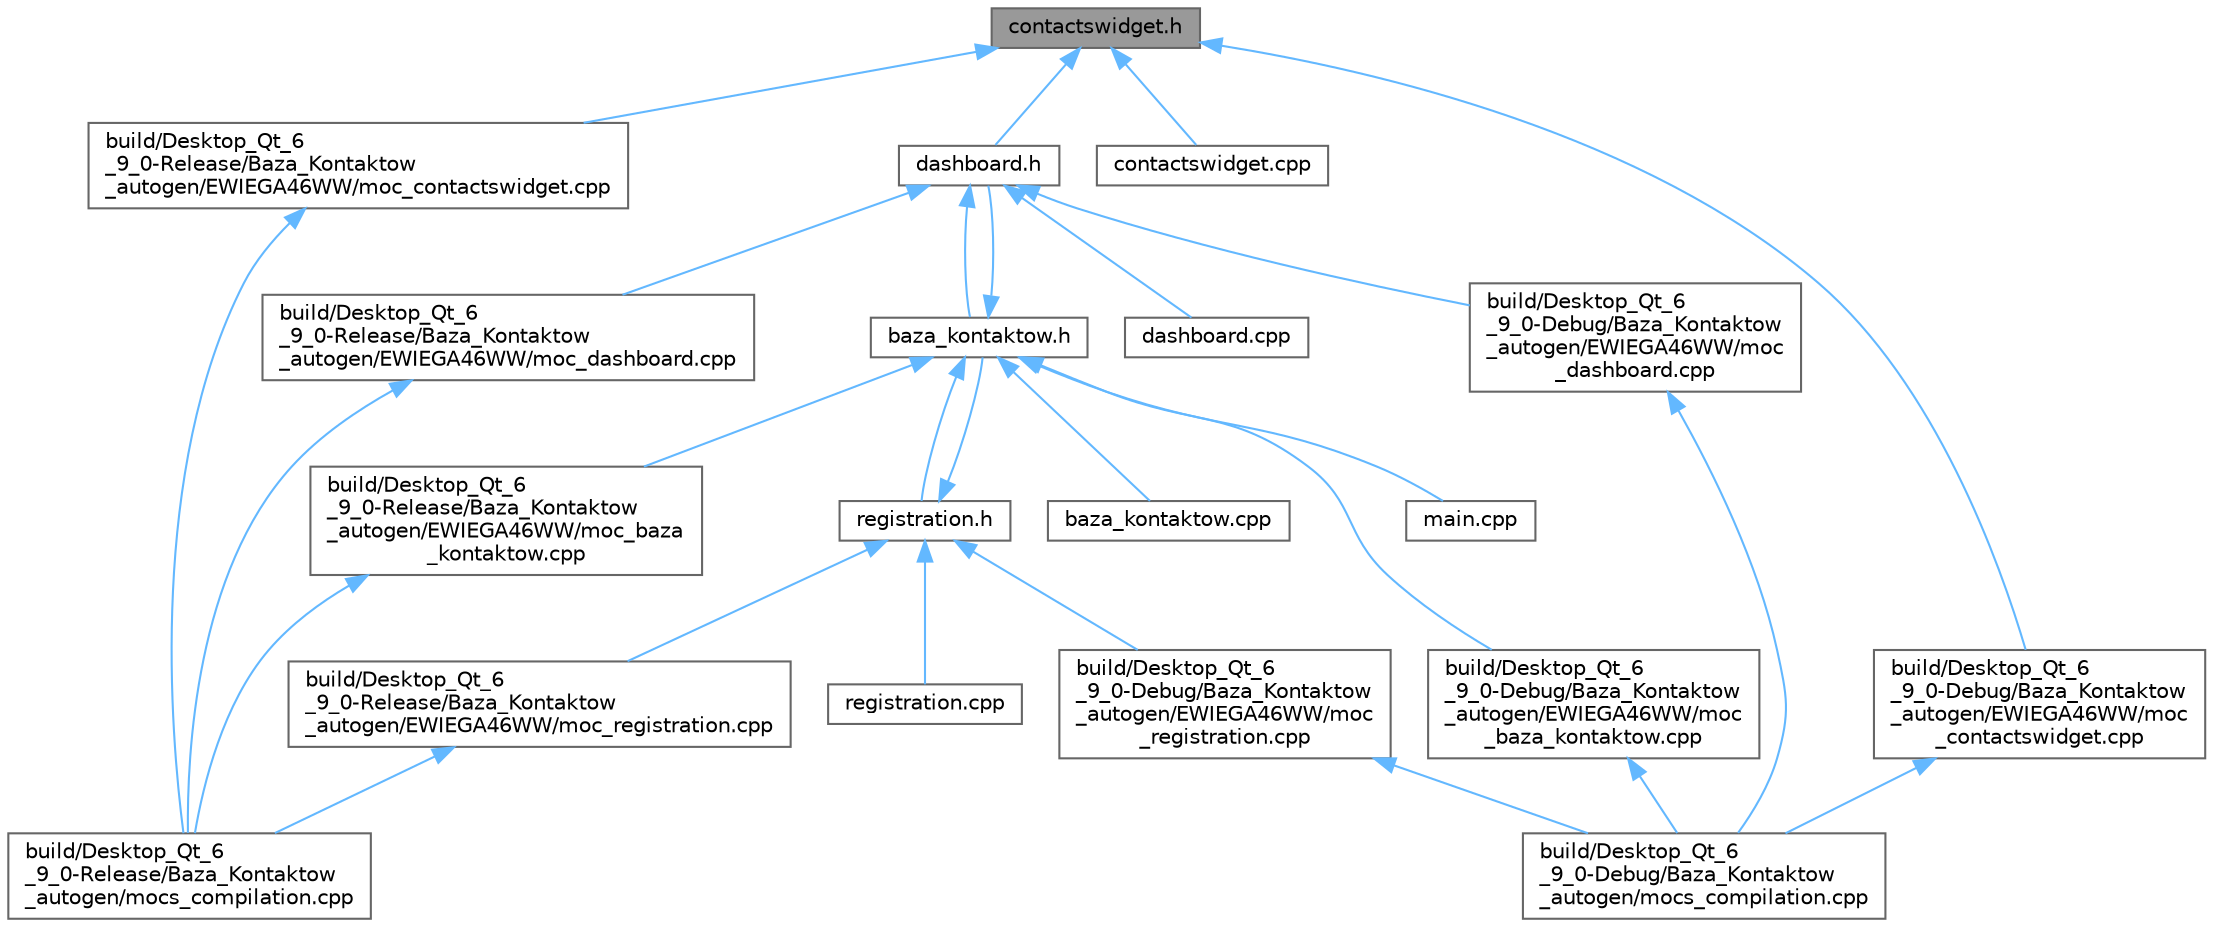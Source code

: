 digraph "contactswidget.h"
{
 // LATEX_PDF_SIZE
  bgcolor="transparent";
  edge [fontname=Helvetica,fontsize=10,labelfontname=Helvetica,labelfontsize=10];
  node [fontname=Helvetica,fontsize=10,shape=box,height=0.2,width=0.4];
  Node1 [id="Node000001",label="contactswidget.h",height=0.2,width=0.4,color="gray40", fillcolor="grey60", style="filled", fontcolor="black",tooltip=" "];
  Node1 -> Node2 [id="edge1_Node000001_Node000002",dir="back",color="steelblue1",style="solid",tooltip=" "];
  Node2 [id="Node000002",label="build/Desktop_Qt_6\l_9_0-Debug/Baza_Kontaktow\l_autogen/EWIEGA46WW/moc\l_contactswidget.cpp",height=0.2,width=0.4,color="grey40", fillcolor="white", style="filled",URL="$Desktop__Qt__6__9__0-Debug_2Baza__Kontaktow__autogen_2EWIEGA46WW_2moc__contactswidget_8cpp.html",tooltip=" "];
  Node2 -> Node3 [id="edge2_Node000002_Node000003",dir="back",color="steelblue1",style="solid",tooltip=" "];
  Node3 [id="Node000003",label="build/Desktop_Qt_6\l_9_0-Debug/Baza_Kontaktow\l_autogen/mocs_compilation.cpp",height=0.2,width=0.4,color="grey40", fillcolor="white", style="filled",URL="$Desktop__Qt__6__9__0-Debug_2Baza__Kontaktow__autogen_2mocs__compilation_8cpp.html",tooltip=" "];
  Node1 -> Node4 [id="edge3_Node000001_Node000004",dir="back",color="steelblue1",style="solid",tooltip=" "];
  Node4 [id="Node000004",label="build/Desktop_Qt_6\l_9_0-Release/Baza_Kontaktow\l_autogen/EWIEGA46WW/moc_contactswidget.cpp",height=0.2,width=0.4,color="grey40", fillcolor="white", style="filled",URL="$Desktop__Qt__6__9__0-Release_2Baza__Kontaktow__autogen_2EWIEGA46WW_2moc__contactswidget_8cpp.html",tooltip=" "];
  Node4 -> Node5 [id="edge4_Node000004_Node000005",dir="back",color="steelblue1",style="solid",tooltip=" "];
  Node5 [id="Node000005",label="build/Desktop_Qt_6\l_9_0-Release/Baza_Kontaktow\l_autogen/mocs_compilation.cpp",height=0.2,width=0.4,color="grey40", fillcolor="white", style="filled",URL="$Desktop__Qt__6__9__0-Release_2Baza__Kontaktow__autogen_2mocs__compilation_8cpp.html",tooltip=" "];
  Node1 -> Node6 [id="edge5_Node000001_Node000006",dir="back",color="steelblue1",style="solid",tooltip=" "];
  Node6 [id="Node000006",label="contactswidget.cpp",height=0.2,width=0.4,color="grey40", fillcolor="white", style="filled",URL="$contactswidget_8cpp.html",tooltip=" "];
  Node1 -> Node7 [id="edge6_Node000001_Node000007",dir="back",color="steelblue1",style="solid",tooltip=" "];
  Node7 [id="Node000007",label="dashboard.h",height=0.2,width=0.4,color="grey40", fillcolor="white", style="filled",URL="$dashboard_8h.html",tooltip=" "];
  Node7 -> Node8 [id="edge7_Node000007_Node000008",dir="back",color="steelblue1",style="solid",tooltip=" "];
  Node8 [id="Node000008",label="baza_kontaktow.h",height=0.2,width=0.4,color="grey40", fillcolor="white", style="filled",URL="$baza__kontaktow_8h.html",tooltip="Definicja klasy Baza_Kontaktow, głównego okna aplikacji, które pojawia się po uruchomieniu programu."];
  Node8 -> Node9 [id="edge8_Node000008_Node000009",dir="back",color="steelblue1",style="solid",tooltip=" "];
  Node9 [id="Node000009",label="baza_kontaktow.cpp",height=0.2,width=0.4,color="grey40", fillcolor="white", style="filled",URL="$baza__kontaktow_8cpp.html",tooltip=" "];
  Node8 -> Node10 [id="edge9_Node000008_Node000010",dir="back",color="steelblue1",style="solid",tooltip=" "];
  Node10 [id="Node000010",label="build/Desktop_Qt_6\l_9_0-Debug/Baza_Kontaktow\l_autogen/EWIEGA46WW/moc\l_baza_kontaktow.cpp",height=0.2,width=0.4,color="grey40", fillcolor="white", style="filled",URL="$Desktop__Qt__6__9__0-Debug_2Baza__Kontaktow__autogen_2EWIEGA46WW_2moc__baza__kontaktow_8cpp.html",tooltip=" "];
  Node10 -> Node3 [id="edge10_Node000010_Node000003",dir="back",color="steelblue1",style="solid",tooltip=" "];
  Node8 -> Node11 [id="edge11_Node000008_Node000011",dir="back",color="steelblue1",style="solid",tooltip=" "];
  Node11 [id="Node000011",label="build/Desktop_Qt_6\l_9_0-Release/Baza_Kontaktow\l_autogen/EWIEGA46WW/moc_baza\l_kontaktow.cpp",height=0.2,width=0.4,color="grey40", fillcolor="white", style="filled",URL="$Desktop__Qt__6__9__0-Release_2Baza__Kontaktow__autogen_2EWIEGA46WW_2moc__baza__kontaktow_8cpp.html",tooltip=" "];
  Node11 -> Node5 [id="edge12_Node000011_Node000005",dir="back",color="steelblue1",style="solid",tooltip=" "];
  Node8 -> Node7 [id="edge13_Node000008_Node000007",dir="back",color="steelblue1",style="solid",tooltip=" "];
  Node8 -> Node12 [id="edge14_Node000008_Node000012",dir="back",color="steelblue1",style="solid",tooltip=" "];
  Node12 [id="Node000012",label="main.cpp",height=0.2,width=0.4,color="grey40", fillcolor="white", style="filled",URL="$main_8cpp.html",tooltip=" "];
  Node8 -> Node13 [id="edge15_Node000008_Node000013",dir="back",color="steelblue1",style="solid",tooltip=" "];
  Node13 [id="Node000013",label="registration.h",height=0.2,width=0.4,color="grey40", fillcolor="white", style="filled",URL="$registration_8h.html",tooltip=" "];
  Node13 -> Node8 [id="edge16_Node000013_Node000008",dir="back",color="steelblue1",style="solid",tooltip=" "];
  Node13 -> Node14 [id="edge17_Node000013_Node000014",dir="back",color="steelblue1",style="solid",tooltip=" "];
  Node14 [id="Node000014",label="build/Desktop_Qt_6\l_9_0-Debug/Baza_Kontaktow\l_autogen/EWIEGA46WW/moc\l_registration.cpp",height=0.2,width=0.4,color="grey40", fillcolor="white", style="filled",URL="$Desktop__Qt__6__9__0-Debug_2Baza__Kontaktow__autogen_2EWIEGA46WW_2moc__registration_8cpp.html",tooltip=" "];
  Node14 -> Node3 [id="edge18_Node000014_Node000003",dir="back",color="steelblue1",style="solid",tooltip=" "];
  Node13 -> Node15 [id="edge19_Node000013_Node000015",dir="back",color="steelblue1",style="solid",tooltip=" "];
  Node15 [id="Node000015",label="build/Desktop_Qt_6\l_9_0-Release/Baza_Kontaktow\l_autogen/EWIEGA46WW/moc_registration.cpp",height=0.2,width=0.4,color="grey40", fillcolor="white", style="filled",URL="$Desktop__Qt__6__9__0-Release_2Baza__Kontaktow__autogen_2EWIEGA46WW_2moc__registration_8cpp.html",tooltip=" "];
  Node15 -> Node5 [id="edge20_Node000015_Node000005",dir="back",color="steelblue1",style="solid",tooltip=" "];
  Node13 -> Node16 [id="edge21_Node000013_Node000016",dir="back",color="steelblue1",style="solid",tooltip=" "];
  Node16 [id="Node000016",label="registration.cpp",height=0.2,width=0.4,color="grey40", fillcolor="white", style="filled",URL="$registration_8cpp.html",tooltip=" "];
  Node7 -> Node17 [id="edge22_Node000007_Node000017",dir="back",color="steelblue1",style="solid",tooltip=" "];
  Node17 [id="Node000017",label="build/Desktop_Qt_6\l_9_0-Debug/Baza_Kontaktow\l_autogen/EWIEGA46WW/moc\l_dashboard.cpp",height=0.2,width=0.4,color="grey40", fillcolor="white", style="filled",URL="$Desktop__Qt__6__9__0-Debug_2Baza__Kontaktow__autogen_2EWIEGA46WW_2moc__dashboard_8cpp.html",tooltip=" "];
  Node17 -> Node3 [id="edge23_Node000017_Node000003",dir="back",color="steelblue1",style="solid",tooltip=" "];
  Node7 -> Node18 [id="edge24_Node000007_Node000018",dir="back",color="steelblue1",style="solid",tooltip=" "];
  Node18 [id="Node000018",label="build/Desktop_Qt_6\l_9_0-Release/Baza_Kontaktow\l_autogen/EWIEGA46WW/moc_dashboard.cpp",height=0.2,width=0.4,color="grey40", fillcolor="white", style="filled",URL="$Desktop__Qt__6__9__0-Release_2Baza__Kontaktow__autogen_2EWIEGA46WW_2moc__dashboard_8cpp.html",tooltip=" "];
  Node18 -> Node5 [id="edge25_Node000018_Node000005",dir="back",color="steelblue1",style="solid",tooltip=" "];
  Node7 -> Node19 [id="edge26_Node000007_Node000019",dir="back",color="steelblue1",style="solid",tooltip=" "];
  Node19 [id="Node000019",label="dashboard.cpp",height=0.2,width=0.4,color="grey40", fillcolor="white", style="filled",URL="$dashboard_8cpp.html",tooltip=" "];
}
